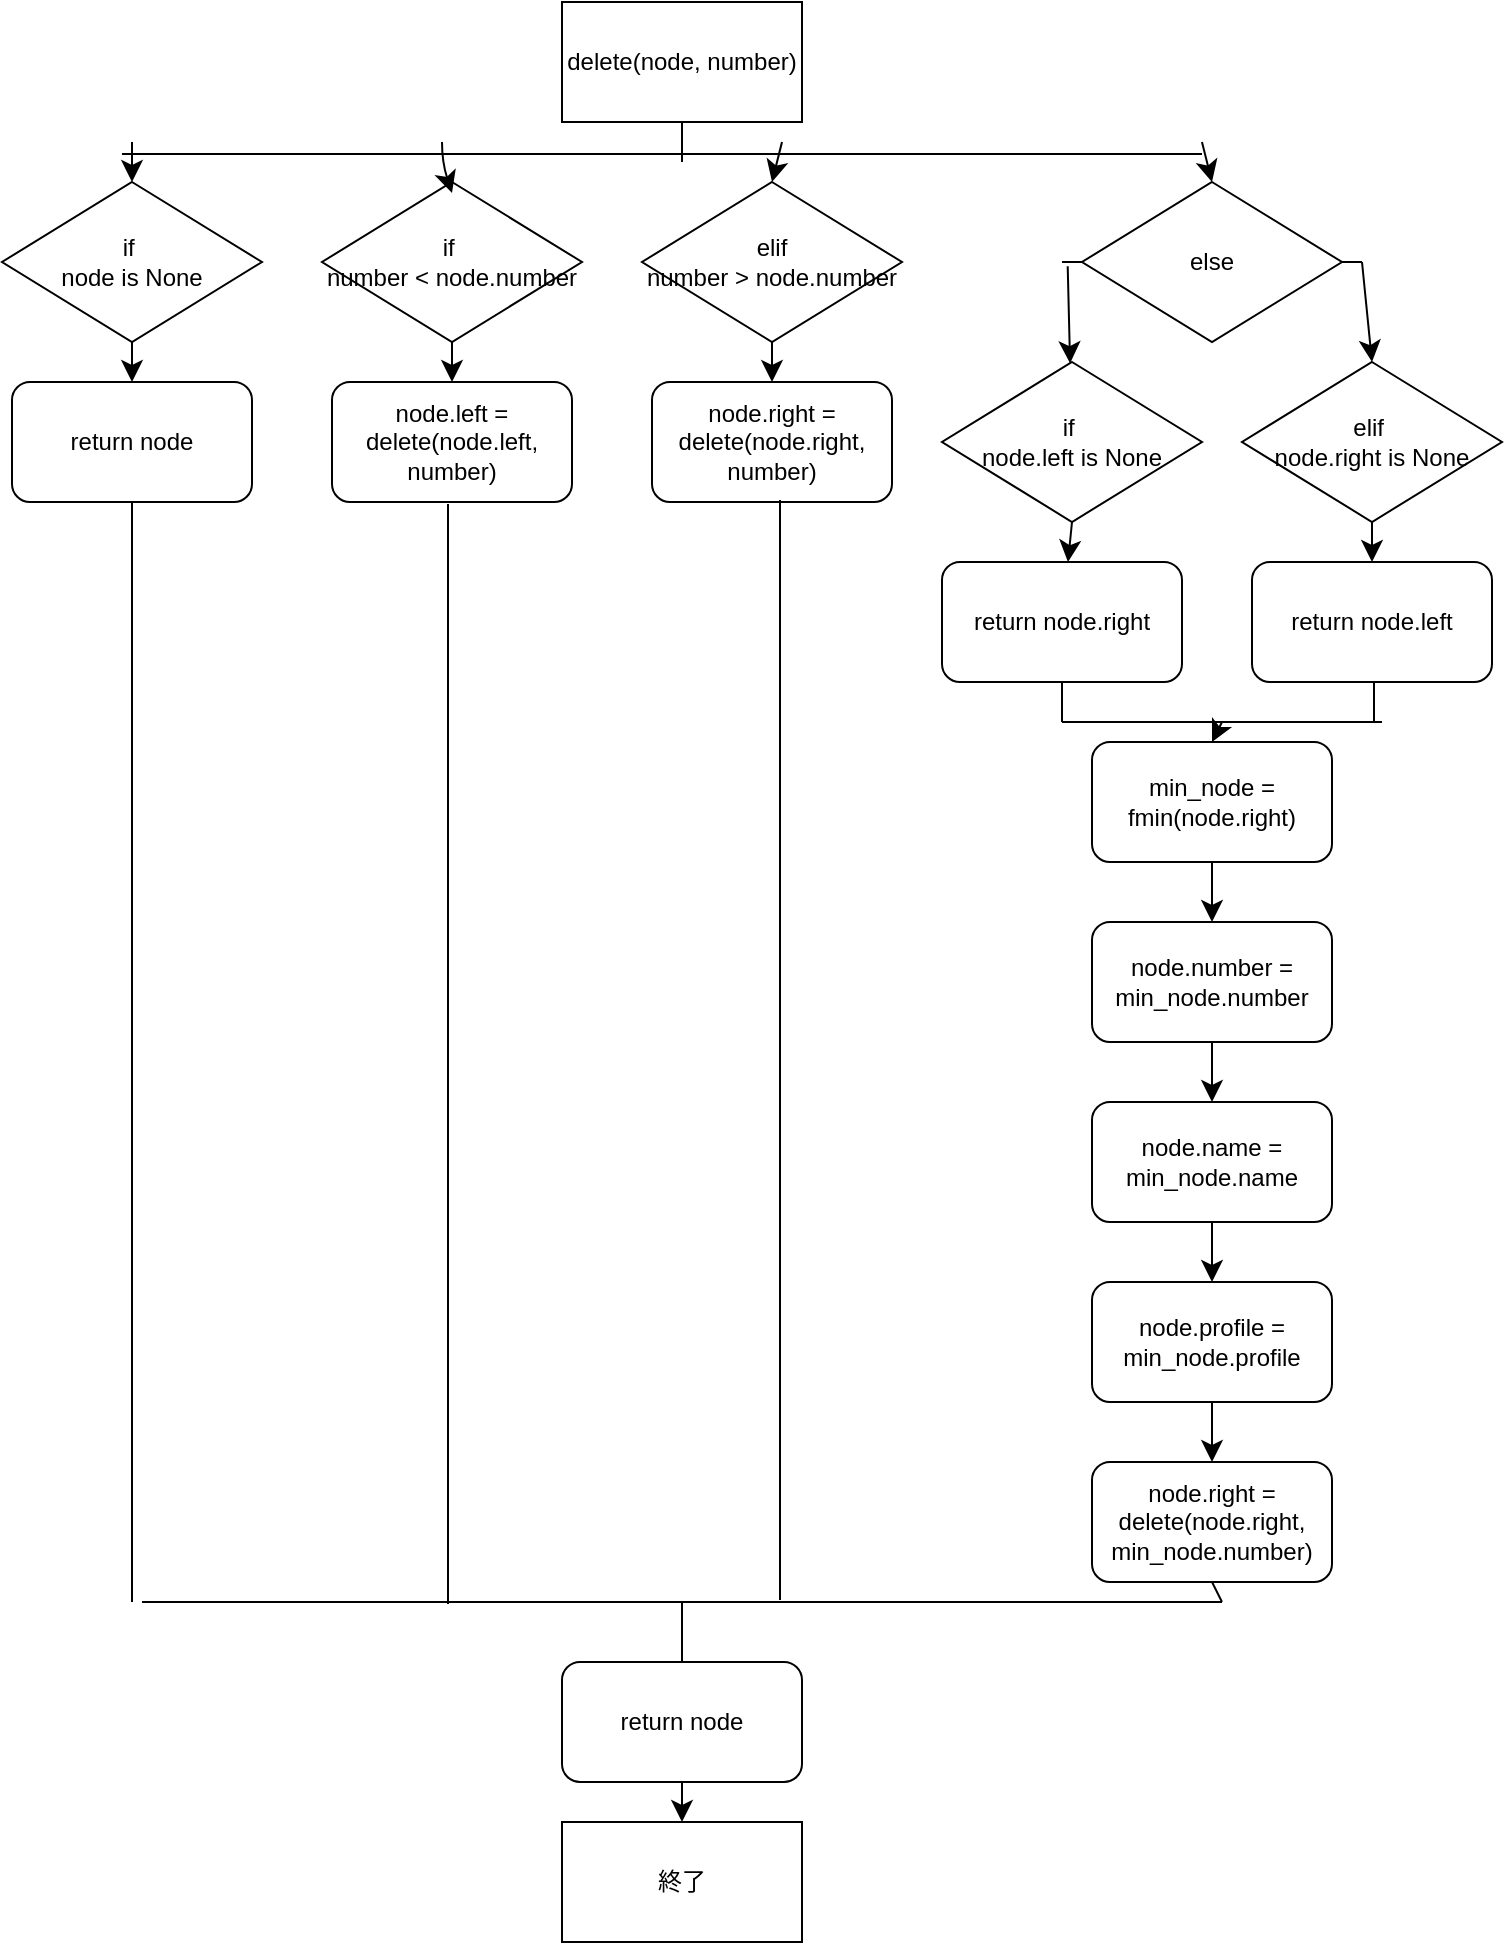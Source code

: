 <mxfile version="24.7.1" type="onedrive">
  <diagram name="ページ1" id="ifav1eiFB8VHpHEgZyYV">
    <mxGraphModel grid="1" page="0" gridSize="10" guides="1" tooltips="1" connect="1" arrows="1" fold="1" pageScale="1" pageWidth="827" pageHeight="1169" math="0" shadow="0">
      <root>
        <mxCell id="0" />
        <mxCell id="1" parent="0" />
        <mxCell id="C6Y8_l-4FT679Ct3QbtF-1" value="delete(node, number)" style="rounded=0;whiteSpace=wrap;html=1;" vertex="1" parent="1">
          <mxGeometry x="40" y="-80" width="120" height="60" as="geometry" />
        </mxCell>
        <mxCell id="C6Y8_l-4FT679Ct3QbtF-24" style="edgeStyle=none;curved=1;rounded=0;orthogonalLoop=1;jettySize=auto;html=1;exitX=0.5;exitY=1;exitDx=0;exitDy=0;entryX=0.5;entryY=0;entryDx=0;entryDy=0;fontSize=12;startSize=8;endSize=8;" edge="1" parent="1" source="C6Y8_l-4FT679Ct3QbtF-3" target="C6Y8_l-4FT679Ct3QbtF-7">
          <mxGeometry relative="1" as="geometry" />
        </mxCell>
        <mxCell id="C6Y8_l-4FT679Ct3QbtF-3" value="if&amp;nbsp;&lt;div&gt;node is None&lt;/div&gt;" style="rhombus;whiteSpace=wrap;html=1;" vertex="1" parent="1">
          <mxGeometry x="-240" y="10" width="130" height="80" as="geometry" />
        </mxCell>
        <mxCell id="C6Y8_l-4FT679Ct3QbtF-25" style="edgeStyle=none;curved=1;rounded=0;orthogonalLoop=1;jettySize=auto;html=1;exitX=0.5;exitY=1;exitDx=0;exitDy=0;fontSize=12;startSize=8;endSize=8;" edge="1" parent="1" source="C6Y8_l-4FT679Ct3QbtF-4" target="C6Y8_l-4FT679Ct3QbtF-8">
          <mxGeometry relative="1" as="geometry" />
        </mxCell>
        <mxCell id="C6Y8_l-4FT679Ct3QbtF-4" value="if&amp;nbsp;&lt;div&gt;number &amp;lt; node.number&lt;br&gt;&lt;/div&gt;" style="rhombus;whiteSpace=wrap;html=1;" vertex="1" parent="1">
          <mxGeometry x="-80" y="10" width="130" height="80" as="geometry" />
        </mxCell>
        <mxCell id="C6Y8_l-4FT679Ct3QbtF-26" style="edgeStyle=none;curved=1;rounded=0;orthogonalLoop=1;jettySize=auto;html=1;exitX=0.5;exitY=1;exitDx=0;exitDy=0;fontSize=12;startSize=8;endSize=8;" edge="1" parent="1" source="C6Y8_l-4FT679Ct3QbtF-5" target="C6Y8_l-4FT679Ct3QbtF-9">
          <mxGeometry relative="1" as="geometry" />
        </mxCell>
        <mxCell id="C6Y8_l-4FT679Ct3QbtF-5" value="elif&lt;div&gt;number &amp;gt; node.number&lt;br&gt;&lt;/div&gt;" style="rhombus;whiteSpace=wrap;html=1;" vertex="1" parent="1">
          <mxGeometry x="80" y="10" width="130" height="80" as="geometry" />
        </mxCell>
        <mxCell id="C6Y8_l-4FT679Ct3QbtF-6" value="else" style="rhombus;whiteSpace=wrap;html=1;" vertex="1" parent="1">
          <mxGeometry x="300" y="10" width="130" height="80" as="geometry" />
        </mxCell>
        <mxCell id="C6Y8_l-4FT679Ct3QbtF-7" value="return node" style="rounded=1;whiteSpace=wrap;html=1;" vertex="1" parent="1">
          <mxGeometry x="-235" y="110" width="120" height="60" as="geometry" />
        </mxCell>
        <mxCell id="C6Y8_l-4FT679Ct3QbtF-8" value="node.left = delete(node.left, number)" style="rounded=1;whiteSpace=wrap;html=1;" vertex="1" parent="1">
          <mxGeometry x="-75" y="110" width="120" height="60" as="geometry" />
        </mxCell>
        <mxCell id="C6Y8_l-4FT679Ct3QbtF-9" value="node.right = delete(node.right, number)" style="rounded=1;whiteSpace=wrap;html=1;" vertex="1" parent="1">
          <mxGeometry x="85" y="110" width="120" height="60" as="geometry" />
        </mxCell>
        <mxCell id="C6Y8_l-4FT679Ct3QbtF-32" style="edgeStyle=none;curved=1;rounded=0;orthogonalLoop=1;jettySize=auto;html=1;exitX=0.5;exitY=1;exitDx=0;exitDy=0;fontSize=12;startSize=8;endSize=8;" edge="1" parent="1" source="C6Y8_l-4FT679Ct3QbtF-10" target="C6Y8_l-4FT679Ct3QbtF-13">
          <mxGeometry relative="1" as="geometry" />
        </mxCell>
        <mxCell id="C6Y8_l-4FT679Ct3QbtF-10" value="if&amp;nbsp;&lt;div&gt;node.left is None&lt;/div&gt;" style="rhombus;whiteSpace=wrap;html=1;" vertex="1" parent="1">
          <mxGeometry x="230" y="100" width="130" height="80" as="geometry" />
        </mxCell>
        <mxCell id="C6Y8_l-4FT679Ct3QbtF-33" style="edgeStyle=none;curved=1;rounded=0;orthogonalLoop=1;jettySize=auto;html=1;exitX=0.5;exitY=1;exitDx=0;exitDy=0;fontSize=12;startSize=8;endSize=8;" edge="1" parent="1" source="C6Y8_l-4FT679Ct3QbtF-11" target="C6Y8_l-4FT679Ct3QbtF-12">
          <mxGeometry relative="1" as="geometry" />
        </mxCell>
        <mxCell id="C6Y8_l-4FT679Ct3QbtF-11" value="elif&amp;nbsp;&lt;div&gt;node.right is None&lt;/div&gt;" style="rhombus;whiteSpace=wrap;html=1;" vertex="1" parent="1">
          <mxGeometry x="380" y="100" width="130" height="80" as="geometry" />
        </mxCell>
        <UserObject label="return node.left" link="return node.left" id="C6Y8_l-4FT679Ct3QbtF-12">
          <mxCell style="rounded=1;whiteSpace=wrap;html=1;" vertex="1" parent="1">
            <mxGeometry x="385" y="200" width="120" height="60" as="geometry" />
          </mxCell>
        </UserObject>
        <mxCell id="C6Y8_l-4FT679Ct3QbtF-13" value="return node.right" style="rounded=1;whiteSpace=wrap;html=1;" vertex="1" parent="1">
          <mxGeometry x="230" y="200" width="120" height="60" as="geometry" />
        </mxCell>
        <mxCell id="C6Y8_l-4FT679Ct3QbtF-18" value="" style="endArrow=none;html=1;rounded=0;fontSize=12;startSize=8;endSize=8;curved=1;entryX=0.5;entryY=1;entryDx=0;entryDy=0;" edge="1" parent="1" target="C6Y8_l-4FT679Ct3QbtF-1">
          <mxGeometry width="50" height="50" relative="1" as="geometry">
            <mxPoint x="100" as="sourcePoint" />
            <mxPoint x="30" y="220" as="targetPoint" />
          </mxGeometry>
        </mxCell>
        <mxCell id="C6Y8_l-4FT679Ct3QbtF-19" value="" style="endArrow=none;html=1;rounded=0;fontSize=12;startSize=8;endSize=8;curved=1;" edge="1" parent="1">
          <mxGeometry width="50" height="50" relative="1" as="geometry">
            <mxPoint x="-180" y="-4" as="sourcePoint" />
            <mxPoint x="360" y="-4" as="targetPoint" />
          </mxGeometry>
        </mxCell>
        <mxCell id="C6Y8_l-4FT679Ct3QbtF-20" value="" style="endArrow=classic;html=1;rounded=0;fontSize=12;startSize=8;endSize=8;curved=1;entryX=0.5;entryY=0;entryDx=0;entryDy=0;" edge="1" parent="1" target="C6Y8_l-4FT679Ct3QbtF-3">
          <mxGeometry width="50" height="50" relative="1" as="geometry">
            <mxPoint x="-175" y="-10" as="sourcePoint" />
            <mxPoint x="30" y="220" as="targetPoint" />
          </mxGeometry>
        </mxCell>
        <mxCell id="C6Y8_l-4FT679Ct3QbtF-21" value="" style="endArrow=classic;html=1;rounded=0;fontSize=12;startSize=8;endSize=8;curved=1;entryX=0.5;entryY=0.069;entryDx=0;entryDy=0;entryPerimeter=0;" edge="1" parent="1" target="C6Y8_l-4FT679Ct3QbtF-4">
          <mxGeometry width="50" height="50" relative="1" as="geometry">
            <mxPoint x="-20" y="-10" as="sourcePoint" />
            <mxPoint x="-60" y="130" as="targetPoint" />
            <Array as="points">
              <mxPoint x="-20" />
            </Array>
          </mxGeometry>
        </mxCell>
        <mxCell id="C6Y8_l-4FT679Ct3QbtF-22" value="" style="endArrow=classic;html=1;rounded=0;fontSize=12;startSize=8;endSize=8;curved=1;entryX=0.5;entryY=0;entryDx=0;entryDy=0;" edge="1" parent="1" target="C6Y8_l-4FT679Ct3QbtF-6">
          <mxGeometry width="50" height="50" relative="1" as="geometry">
            <mxPoint x="360" y="-10" as="sourcePoint" />
            <mxPoint x="340" y="100" as="targetPoint" />
          </mxGeometry>
        </mxCell>
        <mxCell id="C6Y8_l-4FT679Ct3QbtF-23" value="" style="endArrow=classic;html=1;rounded=0;fontSize=12;startSize=8;endSize=8;curved=1;" edge="1" parent="1">
          <mxGeometry width="50" height="50" relative="1" as="geometry">
            <mxPoint x="150" y="-10" as="sourcePoint" />
            <mxPoint x="145" y="10" as="targetPoint" />
          </mxGeometry>
        </mxCell>
        <mxCell id="C6Y8_l-4FT679Ct3QbtF-27" value="" style="endArrow=none;html=1;rounded=0;fontSize=12;startSize=8;endSize=8;curved=1;entryX=0;entryY=0.5;entryDx=0;entryDy=0;" edge="1" parent="1" target="C6Y8_l-4FT679Ct3QbtF-6">
          <mxGeometry width="50" height="50" relative="1" as="geometry">
            <mxPoint x="290" y="50" as="sourcePoint" />
            <mxPoint x="400" y="180" as="targetPoint" />
          </mxGeometry>
        </mxCell>
        <mxCell id="C6Y8_l-4FT679Ct3QbtF-28" value="" style="endArrow=classic;html=1;rounded=0;fontSize=12;startSize=8;endSize=8;curved=1;exitX=-0.055;exitY=0.526;exitDx=0;exitDy=0;exitPerimeter=0;" edge="1" parent="1" source="C6Y8_l-4FT679Ct3QbtF-6" target="C6Y8_l-4FT679Ct3QbtF-10">
          <mxGeometry width="50" height="50" relative="1" as="geometry">
            <mxPoint x="370" y="180" as="sourcePoint" />
            <mxPoint x="440" y="190" as="targetPoint" />
          </mxGeometry>
        </mxCell>
        <mxCell id="C6Y8_l-4FT679Ct3QbtF-30" value="" style="endArrow=none;html=1;rounded=0;fontSize=12;startSize=8;endSize=8;curved=1;entryX=1;entryY=0.5;entryDx=0;entryDy=0;" edge="1" parent="1" target="C6Y8_l-4FT679Ct3QbtF-6">
          <mxGeometry width="50" height="50" relative="1" as="geometry">
            <mxPoint x="440" y="50" as="sourcePoint" />
            <mxPoint x="440" y="190" as="targetPoint" />
          </mxGeometry>
        </mxCell>
        <mxCell id="C6Y8_l-4FT679Ct3QbtF-31" value="" style="endArrow=classic;html=1;rounded=0;fontSize=12;startSize=8;endSize=8;curved=1;entryX=0.5;entryY=0;entryDx=0;entryDy=0;" edge="1" parent="1" target="C6Y8_l-4FT679Ct3QbtF-11">
          <mxGeometry width="50" height="50" relative="1" as="geometry">
            <mxPoint x="440" y="50" as="sourcePoint" />
            <mxPoint x="440" y="190" as="targetPoint" />
          </mxGeometry>
        </mxCell>
        <mxCell id="C6Y8_l-4FT679Ct3QbtF-34" value="node.right = delete(node.right, min_node.number)" style="rounded=1;whiteSpace=wrap;html=1;" vertex="1" parent="1">
          <mxGeometry x="305" y="650" width="120" height="60" as="geometry" />
        </mxCell>
        <mxCell id="C6Y8_l-4FT679Ct3QbtF-42" style="edgeStyle=none;curved=1;rounded=0;orthogonalLoop=1;jettySize=auto;html=1;exitX=0.5;exitY=1;exitDx=0;exitDy=0;entryX=0.5;entryY=0;entryDx=0;entryDy=0;fontSize=12;startSize=8;endSize=8;" edge="1" parent="1" source="C6Y8_l-4FT679Ct3QbtF-35" target="C6Y8_l-4FT679Ct3QbtF-34">
          <mxGeometry relative="1" as="geometry" />
        </mxCell>
        <mxCell id="C6Y8_l-4FT679Ct3QbtF-35" value="node.profile = min_node.profile" style="rounded=1;whiteSpace=wrap;html=1;" vertex="1" parent="1">
          <mxGeometry x="305" y="560" width="120" height="60" as="geometry" />
        </mxCell>
        <mxCell id="C6Y8_l-4FT679Ct3QbtF-41" style="edgeStyle=none;curved=1;rounded=0;orthogonalLoop=1;jettySize=auto;html=1;exitX=0.5;exitY=1;exitDx=0;exitDy=0;entryX=0.5;entryY=0;entryDx=0;entryDy=0;fontSize=12;startSize=8;endSize=8;" edge="1" parent="1" source="C6Y8_l-4FT679Ct3QbtF-36" target="C6Y8_l-4FT679Ct3QbtF-35">
          <mxGeometry relative="1" as="geometry" />
        </mxCell>
        <mxCell id="C6Y8_l-4FT679Ct3QbtF-36" value="node.name = min_node.name" style="rounded=1;whiteSpace=wrap;html=1;" vertex="1" parent="1">
          <mxGeometry x="305" y="470" width="120" height="60" as="geometry" />
        </mxCell>
        <mxCell id="C6Y8_l-4FT679Ct3QbtF-40" style="edgeStyle=none;curved=1;rounded=0;orthogonalLoop=1;jettySize=auto;html=1;exitX=0.5;exitY=1;exitDx=0;exitDy=0;entryX=0.5;entryY=0;entryDx=0;entryDy=0;fontSize=12;startSize=8;endSize=8;" edge="1" parent="1" source="C6Y8_l-4FT679Ct3QbtF-37" target="C6Y8_l-4FT679Ct3QbtF-36">
          <mxGeometry relative="1" as="geometry" />
        </mxCell>
        <mxCell id="C6Y8_l-4FT679Ct3QbtF-37" value="node.number = min_node.number" style="rounded=1;whiteSpace=wrap;html=1;" vertex="1" parent="1">
          <mxGeometry x="305" y="380" width="120" height="60" as="geometry" />
        </mxCell>
        <mxCell id="C6Y8_l-4FT679Ct3QbtF-39" style="edgeStyle=none;curved=1;rounded=0;orthogonalLoop=1;jettySize=auto;html=1;exitX=0.5;exitY=1;exitDx=0;exitDy=0;fontSize=12;startSize=8;endSize=8;" edge="1" parent="1" source="C6Y8_l-4FT679Ct3QbtF-38" target="C6Y8_l-4FT679Ct3QbtF-37">
          <mxGeometry relative="1" as="geometry" />
        </mxCell>
        <mxCell id="C6Y8_l-4FT679Ct3QbtF-38" value="min_node = fmin(node.right)" style="rounded=1;whiteSpace=wrap;html=1;" vertex="1" parent="1">
          <mxGeometry x="305" y="290" width="120" height="60" as="geometry" />
        </mxCell>
        <mxCell id="C6Y8_l-4FT679Ct3QbtF-43" value="" style="endArrow=none;html=1;rounded=0;fontSize=12;startSize=8;endSize=8;curved=1;entryX=0.5;entryY=1;entryDx=0;entryDy=0;" edge="1" parent="1" target="C6Y8_l-4FT679Ct3QbtF-13">
          <mxGeometry width="50" height="50" relative="1" as="geometry">
            <mxPoint x="290" y="280" as="sourcePoint" />
            <mxPoint x="330" y="480" as="targetPoint" />
          </mxGeometry>
        </mxCell>
        <mxCell id="C6Y8_l-4FT679Ct3QbtF-44" value="" style="endArrow=none;html=1;rounded=0;fontSize=12;startSize=8;endSize=8;curved=1;entryX=0.5;entryY=1;entryDx=0;entryDy=0;" edge="1" parent="1">
          <mxGeometry width="50" height="50" relative="1" as="geometry">
            <mxPoint x="446" y="280" as="sourcePoint" />
            <mxPoint x="446" y="260" as="targetPoint" />
          </mxGeometry>
        </mxCell>
        <mxCell id="C6Y8_l-4FT679Ct3QbtF-45" value="" style="endArrow=none;html=1;rounded=0;fontSize=12;startSize=8;endSize=8;curved=1;" edge="1" parent="1">
          <mxGeometry width="50" height="50" relative="1" as="geometry">
            <mxPoint x="290" y="280" as="sourcePoint" />
            <mxPoint x="450" y="280" as="targetPoint" />
          </mxGeometry>
        </mxCell>
        <mxCell id="C6Y8_l-4FT679Ct3QbtF-46" value="" style="endArrow=classic;html=1;rounded=0;fontSize=12;startSize=8;endSize=8;curved=1;entryX=0.5;entryY=0;entryDx=0;entryDy=0;" edge="1" parent="1" target="C6Y8_l-4FT679Ct3QbtF-38">
          <mxGeometry width="50" height="50" relative="1" as="geometry">
            <mxPoint x="370" y="280" as="sourcePoint" />
            <mxPoint x="390" y="370" as="targetPoint" />
          </mxGeometry>
        </mxCell>
        <mxCell id="C6Y8_l-4FT679Ct3QbtF-49" value="終了" style="rounded=0;whiteSpace=wrap;html=1;" vertex="1" parent="1">
          <mxGeometry x="40" y="830" width="120" height="60" as="geometry" />
        </mxCell>
        <mxCell id="C6Y8_l-4FT679Ct3QbtF-51" value="return node" style="rounded=1;whiteSpace=wrap;html=1;" vertex="1" parent="1">
          <mxGeometry x="40" y="750" width="120" height="60" as="geometry" />
        </mxCell>
        <mxCell id="C6Y8_l-4FT679Ct3QbtF-52" value="" style="endArrow=none;html=1;rounded=0;fontSize=12;startSize=8;endSize=8;curved=1;exitX=0.5;exitY=1;exitDx=0;exitDy=0;" edge="1" parent="1" source="C6Y8_l-4FT679Ct3QbtF-7">
          <mxGeometry width="50" height="50" relative="1" as="geometry">
            <mxPoint x="160" y="500" as="sourcePoint" />
            <mxPoint x="-175" y="720" as="targetPoint" />
          </mxGeometry>
        </mxCell>
        <mxCell id="C6Y8_l-4FT679Ct3QbtF-53" value="" style="endArrow=none;html=1;rounded=0;fontSize=12;startSize=8;endSize=8;curved=1;exitX=0.5;exitY=1;exitDx=0;exitDy=0;" edge="1" parent="1">
          <mxGeometry width="50" height="50" relative="1" as="geometry">
            <mxPoint x="-17" y="171" as="sourcePoint" />
            <mxPoint x="-17" y="721" as="targetPoint" />
          </mxGeometry>
        </mxCell>
        <mxCell id="C6Y8_l-4FT679Ct3QbtF-54" value="" style="endArrow=none;html=1;rounded=0;fontSize=12;startSize=8;endSize=8;curved=1;exitX=0.5;exitY=1;exitDx=0;exitDy=0;" edge="1" parent="1">
          <mxGeometry width="50" height="50" relative="1" as="geometry">
            <mxPoint x="149" y="169" as="sourcePoint" />
            <mxPoint x="149" y="719" as="targetPoint" />
          </mxGeometry>
        </mxCell>
        <mxCell id="C6Y8_l-4FT679Ct3QbtF-55" value="" style="endArrow=none;html=1;rounded=0;fontSize=12;startSize=8;endSize=8;curved=1;" edge="1" parent="1">
          <mxGeometry width="50" height="50" relative="1" as="geometry">
            <mxPoint x="-170" y="720" as="sourcePoint" />
            <mxPoint x="370" y="720" as="targetPoint" />
          </mxGeometry>
        </mxCell>
        <mxCell id="C6Y8_l-4FT679Ct3QbtF-56" value="" style="endArrow=none;html=1;rounded=0;fontSize=12;startSize=8;endSize=8;curved=1;exitX=0.5;exitY=1;exitDx=0;exitDy=0;" edge="1" parent="1" source="C6Y8_l-4FT679Ct3QbtF-34">
          <mxGeometry width="50" height="50" relative="1" as="geometry">
            <mxPoint x="150" y="630" as="sourcePoint" />
            <mxPoint x="370" y="720" as="targetPoint" />
          </mxGeometry>
        </mxCell>
        <mxCell id="C6Y8_l-4FT679Ct3QbtF-57" value="" style="endArrow=none;html=1;rounded=0;fontSize=12;startSize=8;endSize=8;curved=1;entryX=0.5;entryY=0;entryDx=0;entryDy=0;" edge="1" parent="1" target="C6Y8_l-4FT679Ct3QbtF-51">
          <mxGeometry width="50" height="50" relative="1" as="geometry">
            <mxPoint x="100" y="720" as="sourcePoint" />
            <mxPoint x="150" y="600" as="targetPoint" />
          </mxGeometry>
        </mxCell>
        <mxCell id="C6Y8_l-4FT679Ct3QbtF-59" value="" style="endArrow=classic;html=1;rounded=0;fontSize=12;startSize=8;endSize=8;curved=1;exitX=0.5;exitY=1;exitDx=0;exitDy=0;" edge="1" parent="1" source="C6Y8_l-4FT679Ct3QbtF-51" target="C6Y8_l-4FT679Ct3QbtF-49">
          <mxGeometry width="50" height="50" relative="1" as="geometry">
            <mxPoint x="100" y="650" as="sourcePoint" />
            <mxPoint x="150" y="600" as="targetPoint" />
          </mxGeometry>
        </mxCell>
      </root>
    </mxGraphModel>
  </diagram>
</mxfile>
